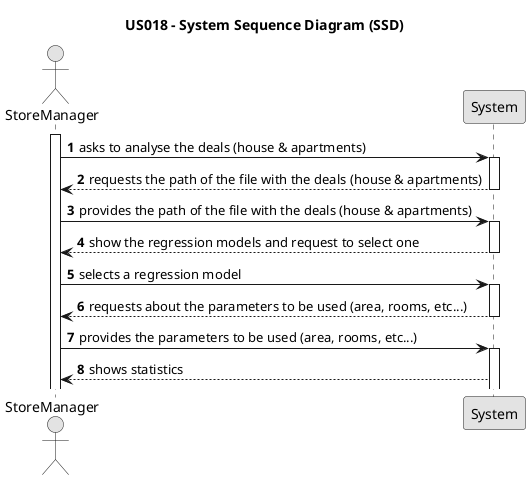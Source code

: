 @startuml
skinparam monochrome true
skinparam packageStyle rectangle
skinparam shadowing false

title US018 - System Sequence Diagram (SSD)

autonumber

actor StoreManager
participant System

activate StoreManager

    StoreManager -> System: asks to analyse the deals (house & apartments)
    activate System

        StoreManager <-- System: requests the path of the file with the deals (house & apartments)
    deactivate System

    StoreManager -> System: provides the path of the file with the deals (house & apartments)
    activate System

        StoreManager <-- System: show the regression models and request to select one
    deactivate System

    StoreManager -> System: selects a regression model
    activate System

        StoreManager <-- System: requests about the parameters to be used (area, rooms, etc...)
    deactivate System

        StoreManager -> System: provides the parameters to be used (area, rooms, etc...)
        activate System

            StoreManager <-- System: shows statistics
@enduml
